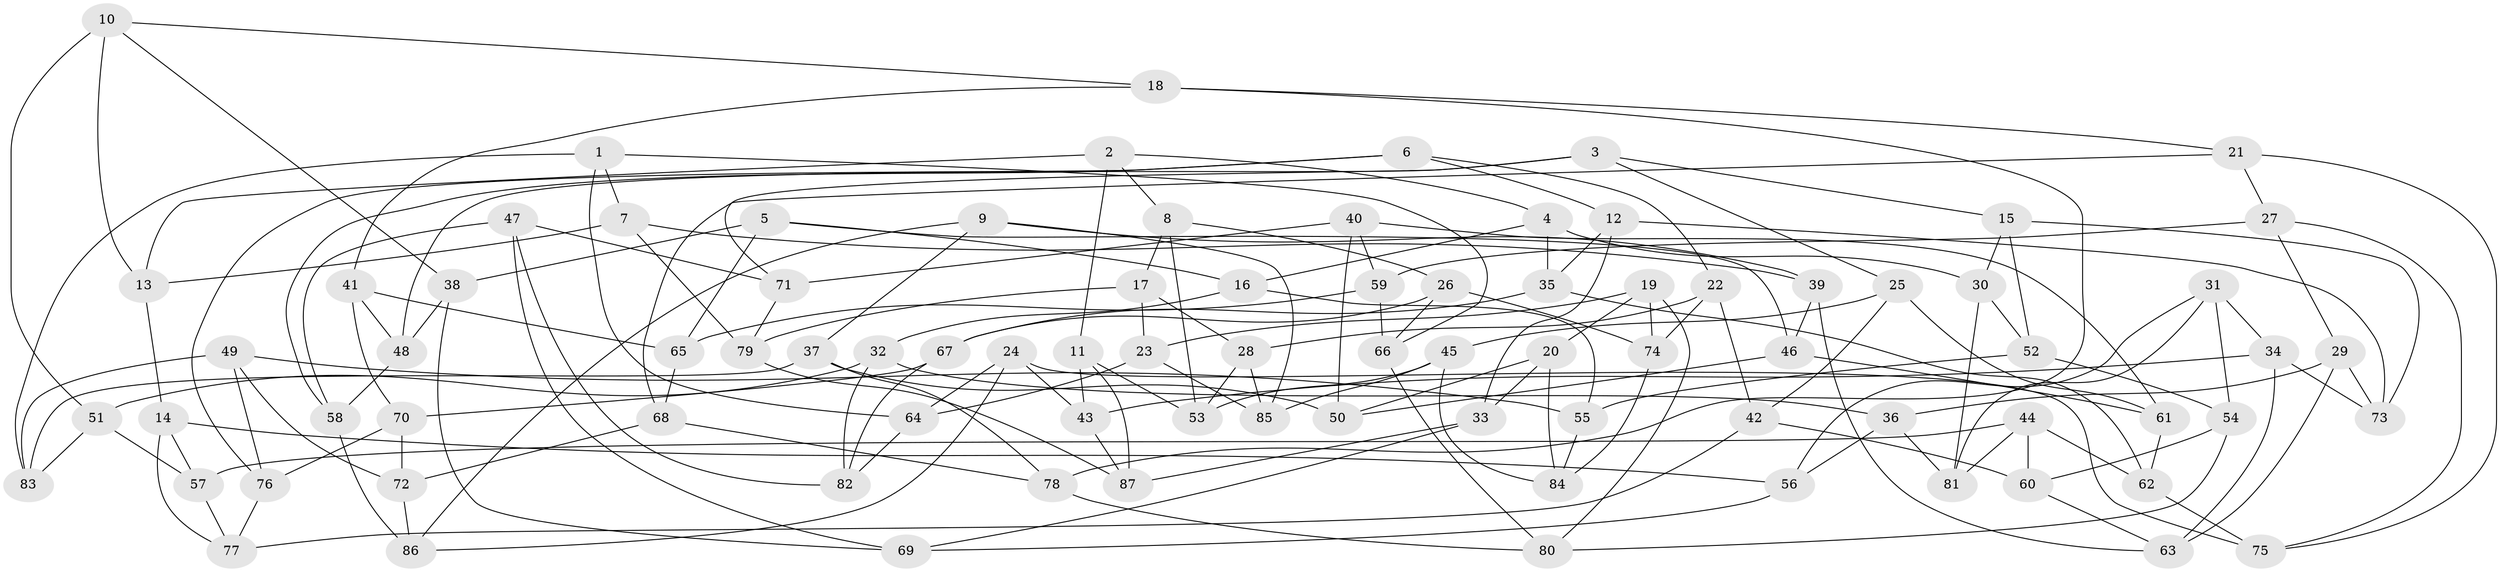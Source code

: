 // coarse degree distribution, {4: 0.2727272727272727, 6: 0.4090909090909091, 5: 0.20454545454545456, 7: 0.045454545454545456, 3: 0.022727272727272728, 8: 0.045454545454545456}
// Generated by graph-tools (version 1.1) at 2025/38/03/04/25 23:38:13]
// undirected, 87 vertices, 174 edges
graph export_dot {
  node [color=gray90,style=filled];
  1;
  2;
  3;
  4;
  5;
  6;
  7;
  8;
  9;
  10;
  11;
  12;
  13;
  14;
  15;
  16;
  17;
  18;
  19;
  20;
  21;
  22;
  23;
  24;
  25;
  26;
  27;
  28;
  29;
  30;
  31;
  32;
  33;
  34;
  35;
  36;
  37;
  38;
  39;
  40;
  41;
  42;
  43;
  44;
  45;
  46;
  47;
  48;
  49;
  50;
  51;
  52;
  53;
  54;
  55;
  56;
  57;
  58;
  59;
  60;
  61;
  62;
  63;
  64;
  65;
  66;
  67;
  68;
  69;
  70;
  71;
  72;
  73;
  74;
  75;
  76;
  77;
  78;
  79;
  80;
  81;
  82;
  83;
  84;
  85;
  86;
  87;
  1 -- 83;
  1 -- 7;
  1 -- 64;
  1 -- 66;
  2 -- 8;
  2 -- 13;
  2 -- 11;
  2 -- 4;
  3 -- 48;
  3 -- 71;
  3 -- 25;
  3 -- 15;
  4 -- 35;
  4 -- 30;
  4 -- 16;
  5 -- 46;
  5 -- 16;
  5 -- 38;
  5 -- 65;
  6 -- 76;
  6 -- 22;
  6 -- 12;
  6 -- 58;
  7 -- 79;
  7 -- 13;
  7 -- 39;
  8 -- 26;
  8 -- 53;
  8 -- 17;
  9 -- 86;
  9 -- 39;
  9 -- 37;
  9 -- 85;
  10 -- 51;
  10 -- 13;
  10 -- 38;
  10 -- 18;
  11 -- 87;
  11 -- 43;
  11 -- 53;
  12 -- 33;
  12 -- 35;
  12 -- 73;
  13 -- 14;
  14 -- 56;
  14 -- 57;
  14 -- 77;
  15 -- 73;
  15 -- 30;
  15 -- 52;
  16 -- 55;
  16 -- 32;
  17 -- 23;
  17 -- 28;
  17 -- 79;
  18 -- 21;
  18 -- 78;
  18 -- 41;
  19 -- 20;
  19 -- 23;
  19 -- 74;
  19 -- 80;
  20 -- 84;
  20 -- 33;
  20 -- 50;
  21 -- 75;
  21 -- 68;
  21 -- 27;
  22 -- 74;
  22 -- 42;
  22 -- 28;
  23 -- 64;
  23 -- 85;
  24 -- 43;
  24 -- 75;
  24 -- 86;
  24 -- 64;
  25 -- 42;
  25 -- 61;
  25 -- 45;
  26 -- 74;
  26 -- 66;
  26 -- 67;
  27 -- 59;
  27 -- 75;
  27 -- 29;
  28 -- 53;
  28 -- 85;
  29 -- 36;
  29 -- 63;
  29 -- 73;
  30 -- 81;
  30 -- 52;
  31 -- 54;
  31 -- 34;
  31 -- 81;
  31 -- 56;
  32 -- 36;
  32 -- 51;
  32 -- 82;
  33 -- 69;
  33 -- 87;
  34 -- 73;
  34 -- 43;
  34 -- 63;
  35 -- 67;
  35 -- 62;
  36 -- 81;
  36 -- 56;
  37 -- 50;
  37 -- 78;
  37 -- 83;
  38 -- 69;
  38 -- 48;
  39 -- 63;
  39 -- 46;
  40 -- 50;
  40 -- 61;
  40 -- 71;
  40 -- 59;
  41 -- 70;
  41 -- 48;
  41 -- 65;
  42 -- 60;
  42 -- 77;
  43 -- 87;
  44 -- 81;
  44 -- 57;
  44 -- 60;
  44 -- 62;
  45 -- 53;
  45 -- 84;
  45 -- 85;
  46 -- 61;
  46 -- 50;
  47 -- 82;
  47 -- 69;
  47 -- 71;
  47 -- 58;
  48 -- 58;
  49 -- 83;
  49 -- 72;
  49 -- 76;
  49 -- 55;
  51 -- 83;
  51 -- 57;
  52 -- 54;
  52 -- 55;
  54 -- 60;
  54 -- 80;
  55 -- 84;
  56 -- 69;
  57 -- 77;
  58 -- 86;
  59 -- 66;
  59 -- 65;
  60 -- 63;
  61 -- 62;
  62 -- 75;
  64 -- 82;
  65 -- 68;
  66 -- 80;
  67 -- 82;
  67 -- 70;
  68 -- 72;
  68 -- 78;
  70 -- 76;
  70 -- 72;
  71 -- 79;
  72 -- 86;
  74 -- 84;
  76 -- 77;
  78 -- 80;
  79 -- 87;
}
